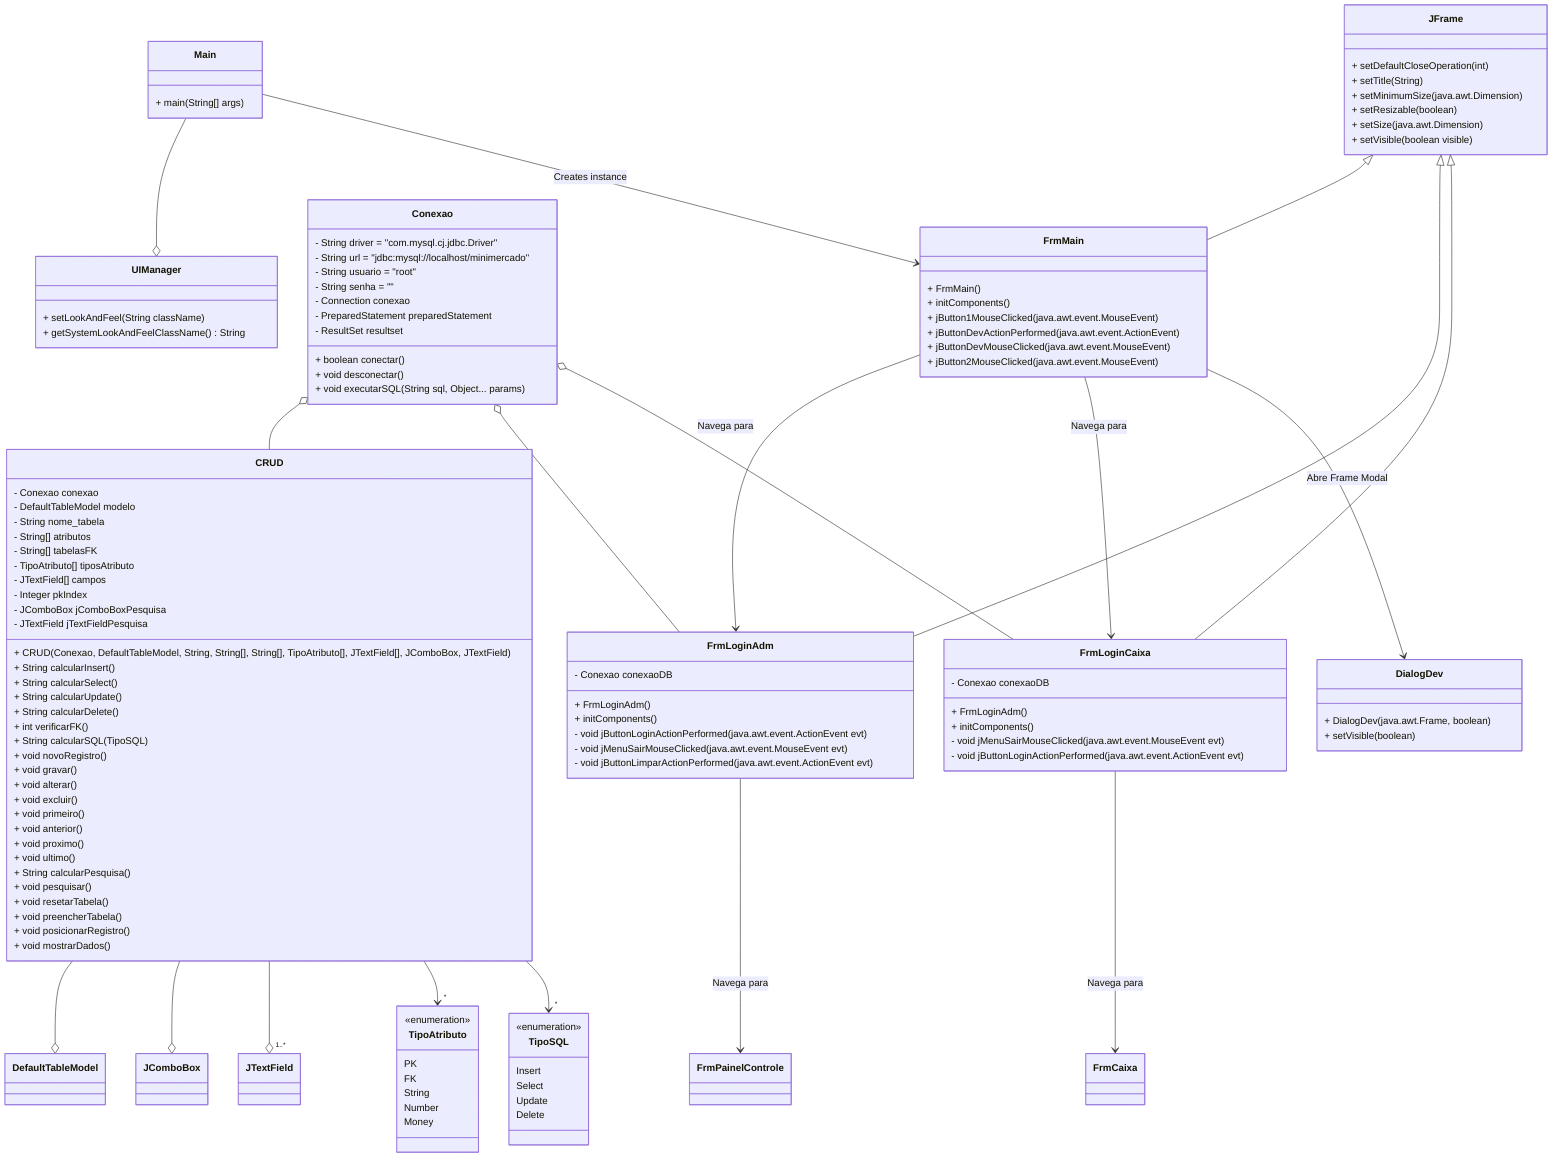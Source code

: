 classDiagram
    class Main {
        + main(String[] args)
    }

    class UIManager {
        + setLookAndFeel(String className)
        + getSystemLookAndFeelClassName() String
    }

    class CRUD {
        - Conexao conexao
        - DefaultTableModel modelo
        - String nome_tabela
        - String[] atributos
        - String[] tabelasFK
        - TipoAtributo[] tiposAtributo
        - JTextField[] campos
        - Integer pkIndex
        - JComboBox jComboBoxPesquisa
        - JTextField jTextFieldPesquisa
        
        + CRUD(Conexao, DefaultTableModel, String, String[], String[], TipoAtributo[], JTextField[], JComboBox, JTextField)
        + String calcularInsert()
        + String calcularSelect()
        + String calcularUpdate()
        + String calcularDelete()
        + int verificarFK()
        + String calcularSQL(TipoSQL)
        + void novoRegistro()
        + void gravar()
        + void alterar()
        + void excluir()
        + void primeiro()
        + void anterior()
        + void proximo()
        + void ultimo()
        + String calcularPesquisa()
        + void pesquisar()
        + void resetarTabela()
        + void preencherTabela()
        + void posicionarRegistro()
        + void mostrarDados()
    }

    class Conexao {
        - String driver = "com.mysql.cj.jdbc.Driver"
        - String url = "jdbc:mysql://localhost/minimercado"
        - String usuario = "root"
        - String senha = ""
        - Connection conexao
        - PreparedStatement preparedStatement
        - ResultSet resultset

        + boolean conectar()
        + void desconectar()
        + void executarSQL(String sql, Object... params)
    }

    class TipoSQL {
        <<enumeration>>
        Insert
        Select
        Update
        Delete
    }

    class TipoAtributo {
        <<enumeration>>
        PK
        FK
        String
        Number
        Money
    }

    class FrmMain {
        + FrmMain()
        + initComponents()
        + jButton1MouseClicked(java.awt.event.MouseEvent)
        + jButtonDevActionPerformed(java.awt.event.ActionEvent)
        + jButtonDevMouseClicked(java.awt.event.MouseEvent)
        + jButton2MouseClicked(java.awt.event.MouseEvent)
    }

    class FrmLoginAdm {
        - Conexao conexaoDB
        
        + FrmLoginAdm()
        + initComponents()
        - void jButtonLoginActionPerformed(java.awt.event.ActionEvent evt)
        - void jMenuSairMouseClicked(java.awt.event.MouseEvent evt)
        - void jButtonLimparActionPerformed(java.awt.event.ActionEvent evt)
    }

    class FrmLoginCaixa {
        - Conexao conexaoDB

        + FrmLoginAdm()
        + initComponents()
        - void jMenuSairMouseClicked(java.awt.event.MouseEvent evt)
        - void jButtonLoginActionPerformed(java.awt.event.ActionEvent evt)
    }

    class FrmPainelControle {
    }

    class FrmCaixa {
    }

    class DialogDev {
        + DialogDev(java.awt.Frame, boolean)
        + setVisible(boolean)
    }

    class JFrame {
        + setDefaultCloseOperation(int)
        + setTitle(String)
        + setMinimumSize(java.awt.Dimension)
        + setResizable(boolean)
        + setSize(java.awt.Dimension)
        + setVisible(boolean visible)
    }

    Main --o UIManager
    Main --> FrmMain : Creates instance

    CRUD --o DefaultTableModel
    CRUD --o JComboBox
    CRUD --o "1..*" JTextField
    CRUD --> "*" TipoAtributo
    CRUD --> "*" TipoSQL

    FrmMain --> FrmLoginAdm : Navega para
    FrmMain --> FrmLoginCaixa : Navega para
    FrmMain --> DialogDev : Abre Frame Modal
    
    FrmLoginAdm --> FrmPainelControle : Navega para
    FrmLoginCaixa --> FrmCaixa : Navega para
    
    JFrame <|-- FrmMain
    JFrame <|-- FrmLoginAdm
    JFrame <|-- FrmLoginCaixa

    Conexao o-- CRUD
    Conexao o-- FrmLoginAdm
    Conexao o-- FrmLoginCaixa